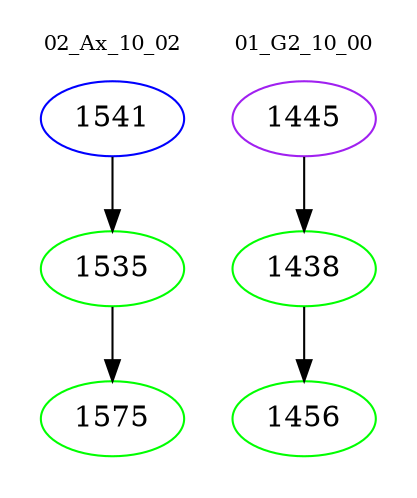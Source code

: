 digraph{
subgraph cluster_0 {
color = white
label = "02_Ax_10_02";
fontsize=10;
T0_1541 [label="1541", color="blue"]
T0_1541 -> T0_1535 [color="black"]
T0_1535 [label="1535", color="green"]
T0_1535 -> T0_1575 [color="black"]
T0_1575 [label="1575", color="green"]
}
subgraph cluster_1 {
color = white
label = "01_G2_10_00";
fontsize=10;
T1_1445 [label="1445", color="purple"]
T1_1445 -> T1_1438 [color="black"]
T1_1438 [label="1438", color="green"]
T1_1438 -> T1_1456 [color="black"]
T1_1456 [label="1456", color="green"]
}
}
